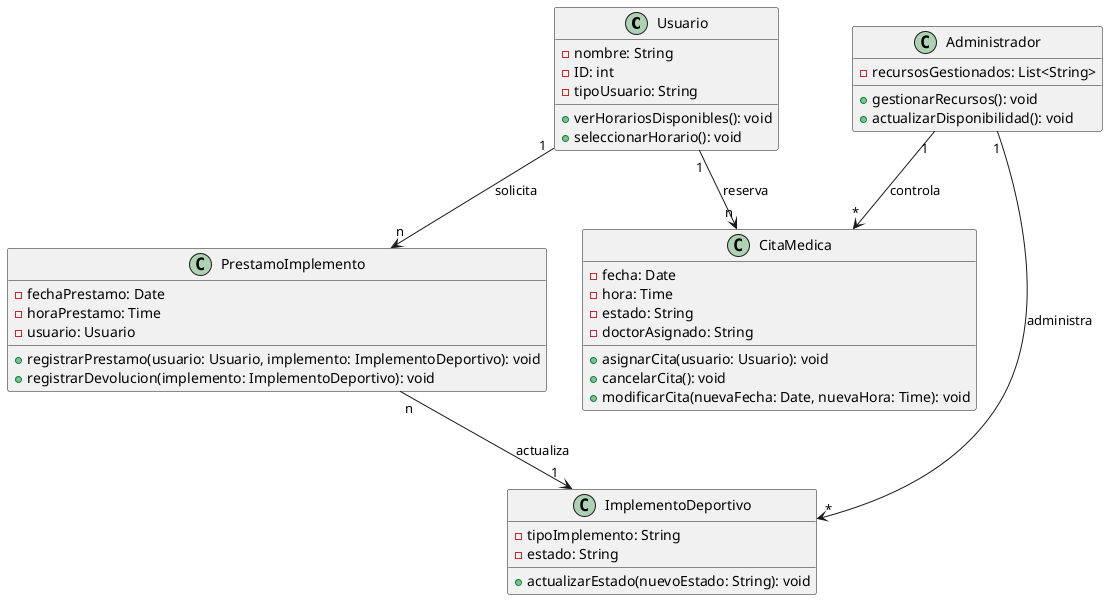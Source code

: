 @startuml

class Usuario {
    - nombre: String
    - ID: int
    - tipoUsuario: String
    + verHorariosDisponibles(): void
    + seleccionarHorario(): void
}

class CitaMedica {
    - fecha: Date
    - hora: Time
    - estado: String
    - doctorAsignado: String
    + asignarCita(usuario: Usuario): void
    + cancelarCita(): void
    + modificarCita(nuevaFecha: Date, nuevaHora: Time): void
}

class ImplementoDeportivo {
    - tipoImplemento: String
    - estado: String
    + actualizarEstado(nuevoEstado: String): void
}

class PrestamoImplemento {
    - fechaPrestamo: Date
    - horaPrestamo: Time
    - usuario: Usuario
    + registrarPrestamo(usuario: Usuario, implemento: ImplementoDeportivo): void
    + registrarDevolucion(implemento: ImplementoDeportivo): void
}

class Administrador {
    - recursosGestionados: List<String>
    + gestionarRecursos(): void
    + actualizarDisponibilidad(): void
}

Usuario "1" --> "n" CitaMedica : reserva
Usuario "1" --> "n" PrestamoImplemento : solicita
PrestamoImplemento "n" --> "1" ImplementoDeportivo : actualiza
Administrador "1" --> "*" CitaMedica : controla
Administrador "1" --> "*" ImplementoDeportivo : administra

@enduml

